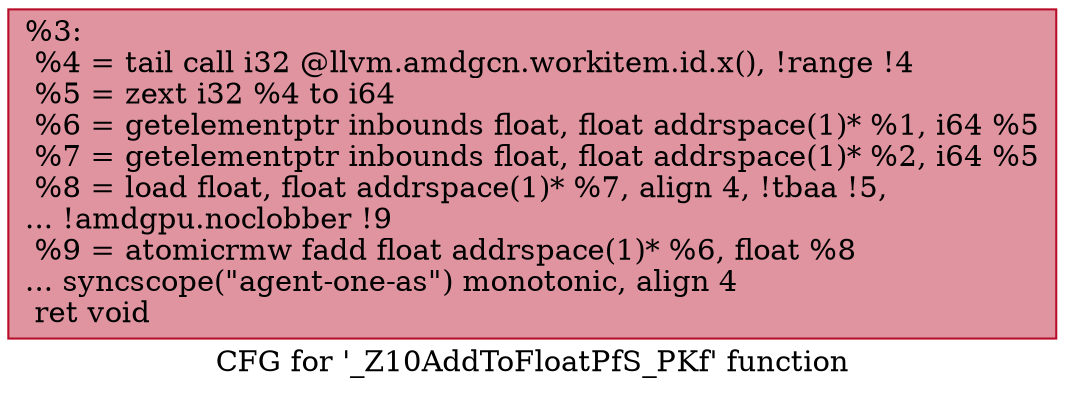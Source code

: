 digraph "CFG for '_Z10AddToFloatPfS_PKf' function" {
	label="CFG for '_Z10AddToFloatPfS_PKf' function";

	Node0x539bc90 [shape=record,color="#b70d28ff", style=filled, fillcolor="#b70d2870",label="{%3:\l  %4 = tail call i32 @llvm.amdgcn.workitem.id.x(), !range !4\l  %5 = zext i32 %4 to i64\l  %6 = getelementptr inbounds float, float addrspace(1)* %1, i64 %5\l  %7 = getelementptr inbounds float, float addrspace(1)* %2, i64 %5\l  %8 = load float, float addrspace(1)* %7, align 4, !tbaa !5,\l... !amdgpu.noclobber !9\l  %9 = atomicrmw fadd float addrspace(1)* %6, float %8\l... syncscope(\"agent-one-as\") monotonic, align 4\l  ret void\l}"];
}

